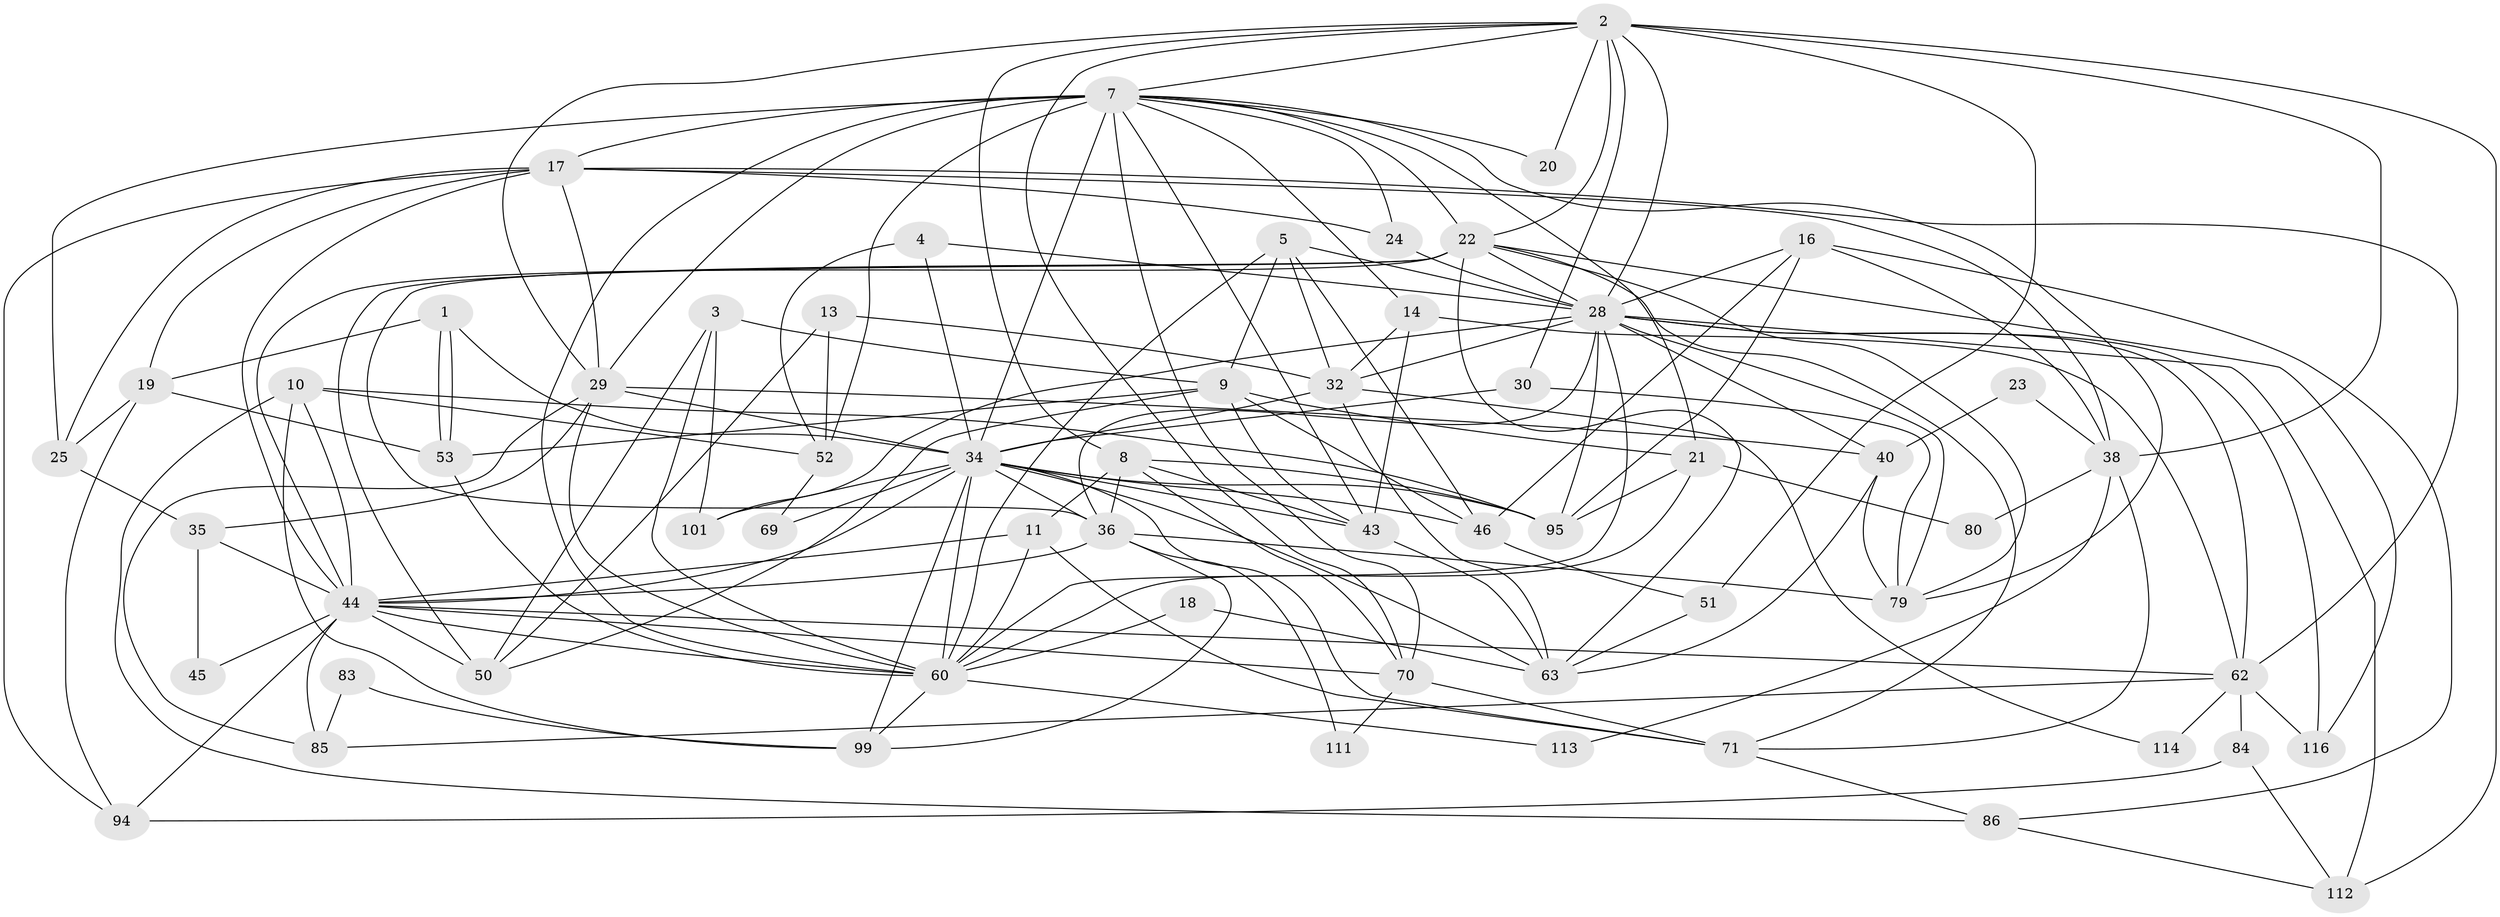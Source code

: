 // original degree distribution, {4: 0.2644628099173554, 3: 0.2809917355371901, 6: 0.09917355371900827, 7: 0.05785123966942149, 5: 0.1322314049586777, 2: 0.1487603305785124, 9: 0.008264462809917356, 8: 0.008264462809917356}
// Generated by graph-tools (version 1.1) at 2025/14/03/09/25 04:14:51]
// undirected, 60 vertices, 166 edges
graph export_dot {
graph [start="1"]
  node [color=gray90,style=filled];
  1;
  2 [super="+27+31"];
  3;
  4;
  5 [super="+6"];
  7 [super="+61+109+15+81"];
  8 [super="+41"];
  9;
  10;
  11 [super="+12"];
  13;
  14 [super="+102"];
  16 [super="+68"];
  17 [super="+37"];
  18;
  19 [super="+48"];
  20;
  21 [super="+26"];
  22 [super="+33+42+59"];
  23 [super="+58"];
  24;
  25 [super="+87"];
  28 [super="+90+55"];
  29 [super="+74+93"];
  30;
  32 [super="+64"];
  34 [super="+78+39"];
  35 [super="+56"];
  36 [super="+118+72"];
  38 [super="+119"];
  40;
  43 [super="+88"];
  44 [super="+91+67"];
  45;
  46 [super="+47"];
  50 [super="+57+89"];
  51;
  52 [super="+75+65"];
  53 [super="+100+120"];
  60 [super="+96+98+66"];
  62 [super="+105"];
  63 [super="+104"];
  69;
  70;
  71 [super="+110"];
  79 [super="+107"];
  80;
  83;
  84;
  85;
  86;
  94;
  95 [super="+97"];
  99;
  101;
  111;
  112;
  113;
  114;
  116;
  1 -- 53;
  1 -- 53;
  1 -- 34;
  1 -- 19;
  2 -- 112;
  2 -- 51;
  2 -- 70;
  2 -- 20;
  2 -- 38;
  2 -- 8;
  2 -- 30;
  2 -- 28;
  2 -- 7;
  2 -- 22;
  2 -- 29;
  3 -- 9;
  3 -- 101;
  3 -- 50;
  3 -- 60;
  4 -- 28;
  4 -- 34;
  4 -- 52;
  5 -- 28;
  5 -- 46;
  5 -- 9;
  5 -- 32;
  5 -- 60;
  7 -- 14;
  7 -- 60;
  7 -- 17 [weight=2];
  7 -- 24;
  7 -- 29;
  7 -- 34 [weight=2];
  7 -- 70;
  7 -- 22;
  7 -- 52;
  7 -- 43;
  7 -- 21;
  7 -- 20;
  7 -- 79;
  7 -- 25 [weight=2];
  8 -- 70;
  8 -- 95;
  8 -- 11 [weight=2];
  8 -- 43;
  8 -- 36;
  9 -- 46;
  9 -- 43;
  9 -- 50;
  9 -- 21;
  9 -- 53;
  10 -- 99;
  10 -- 86;
  10 -- 95;
  10 -- 52;
  10 -- 44;
  11 -- 71;
  11 -- 44;
  11 -- 60;
  13 -- 52;
  13 -- 50;
  13 -- 32;
  14 -- 43;
  14 -- 62;
  14 -- 32;
  16 -- 86;
  16 -- 28;
  16 -- 95;
  16 -- 38;
  16 -- 46;
  17 -- 94;
  17 -- 25;
  17 -- 24;
  17 -- 29 [weight=2];
  17 -- 38;
  17 -- 19 [weight=2];
  17 -- 62;
  17 -- 44;
  18 -- 63;
  18 -- 60;
  19 -- 25;
  19 -- 53 [weight=2];
  19 -- 94;
  21 -- 95;
  21 -- 80;
  21 -- 60;
  22 -- 36 [weight=3];
  22 -- 50;
  22 -- 79;
  22 -- 71;
  22 -- 28;
  22 -- 44;
  22 -- 116;
  22 -- 63;
  23 -- 40;
  23 -- 38 [weight=2];
  24 -- 28;
  25 -- 35;
  28 -- 36;
  28 -- 32;
  28 -- 101;
  28 -- 40;
  28 -- 79;
  28 -- 112;
  28 -- 116;
  28 -- 62;
  28 -- 95;
  28 -- 60 [weight=2];
  29 -- 35;
  29 -- 85;
  29 -- 40;
  29 -- 60;
  29 -- 34;
  30 -- 79;
  30 -- 34;
  32 -- 63;
  32 -- 34 [weight=2];
  32 -- 114;
  34 -- 36;
  34 -- 69;
  34 -- 99;
  34 -- 101;
  34 -- 95;
  34 -- 71;
  34 -- 43;
  34 -- 46;
  34 -- 60 [weight=3];
  34 -- 63;
  34 -- 44;
  35 -- 45;
  35 -- 44;
  36 -- 99;
  36 -- 44;
  36 -- 79;
  36 -- 111;
  38 -- 80;
  38 -- 113;
  38 -- 71;
  40 -- 79;
  40 -- 63;
  43 -- 63;
  44 -- 85;
  44 -- 62;
  44 -- 70;
  44 -- 94;
  44 -- 50;
  44 -- 45;
  44 -- 60;
  46 -- 51;
  51 -- 63;
  52 -- 69 [weight=2];
  53 -- 60;
  60 -- 99;
  60 -- 113;
  62 -- 114;
  62 -- 84;
  62 -- 85;
  62 -- 116;
  70 -- 111;
  70 -- 71;
  71 -- 86;
  83 -- 99;
  83 -- 85;
  84 -- 112;
  84 -- 94;
  86 -- 112;
}
